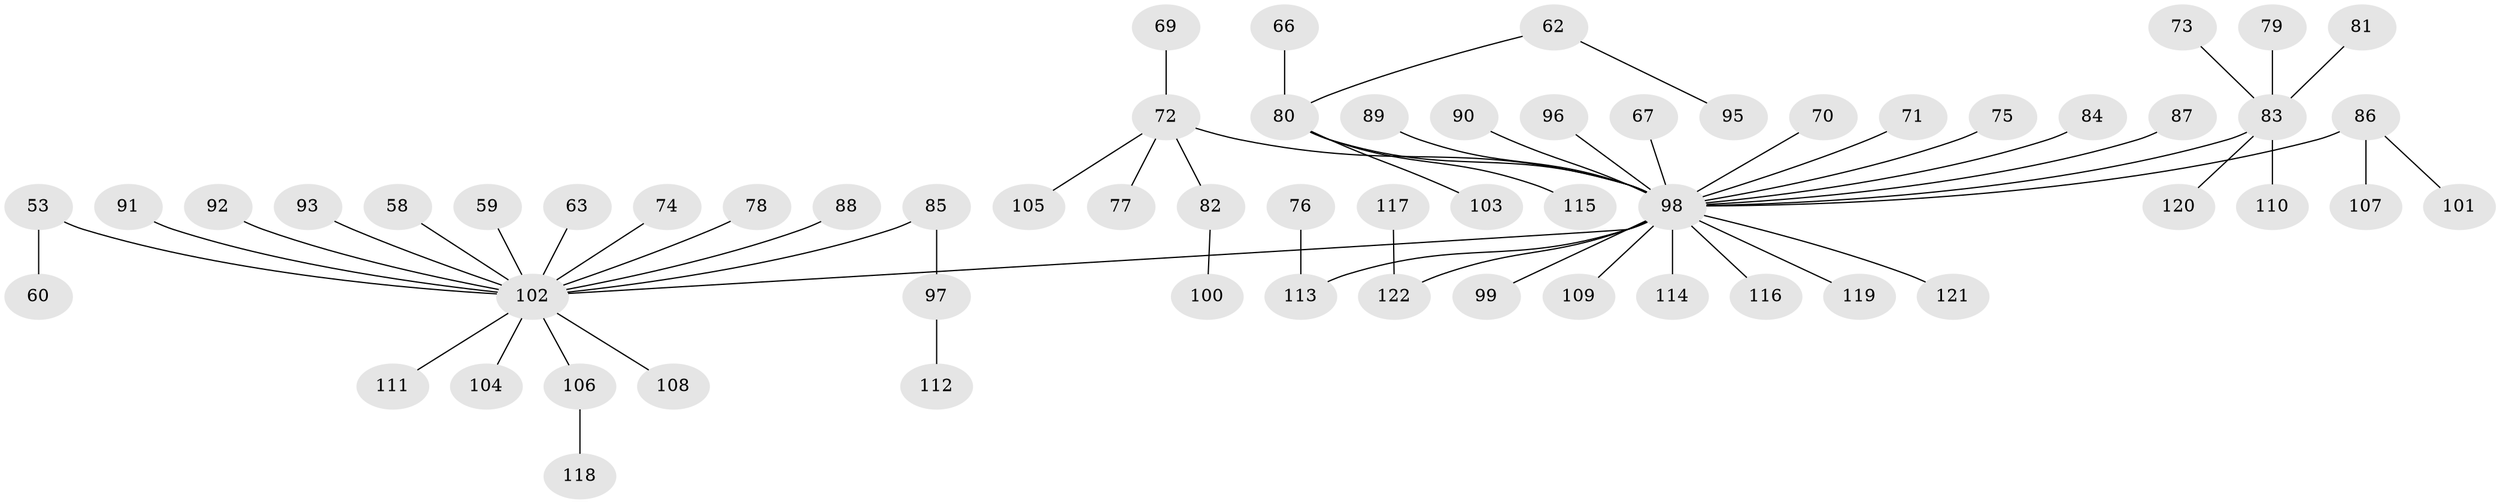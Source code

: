 // original degree distribution, {9: 0.00819672131147541, 7: 0.01639344262295082, 3: 0.1721311475409836, 2: 0.19672131147540983, 1: 0.5163934426229508, 4: 0.08196721311475409, 5: 0.00819672131147541}
// Generated by graph-tools (version 1.1) at 2025/56/03/04/25 21:56:55]
// undirected, 61 vertices, 60 edges
graph export_dot {
graph [start="1"]
  node [color=gray90,style=filled];
  53 [super="+8+51+19"];
  58;
  59;
  60;
  62;
  63;
  66;
  67;
  69;
  70;
  71;
  72 [super="+23+50"];
  73;
  74;
  75;
  76;
  77;
  78;
  79;
  80 [super="+36"];
  81;
  82;
  83 [super="+64+55"];
  84;
  85;
  86;
  87;
  88;
  89;
  90;
  91;
  92;
  93;
  95;
  96;
  97;
  98 [super="+65+40+42+37+38+46+41+52+68+61+56"];
  99;
  100;
  101;
  102 [super="+5+11+35+14+39+28+17+32+44+45+47+57"];
  103;
  104;
  105;
  106;
  107;
  108;
  109;
  110;
  111;
  112;
  113 [super="+49"];
  114;
  115;
  116;
  117;
  118;
  119;
  120;
  121;
  122 [super="+94"];
  53 -- 60;
  53 -- 102;
  58 -- 102;
  59 -- 102;
  62 -- 95;
  62 -- 80;
  63 -- 102;
  66 -- 80;
  67 -- 98;
  69 -- 72;
  70 -- 98;
  71 -- 98;
  72 -- 77;
  72 -- 105;
  72 -- 98;
  72 -- 82;
  73 -- 83;
  74 -- 102;
  75 -- 98;
  76 -- 113;
  78 -- 102;
  79 -- 83;
  80 -- 103;
  80 -- 115;
  80 -- 98;
  81 -- 83;
  82 -- 100;
  83 -- 98;
  83 -- 120;
  83 -- 110;
  84 -- 98;
  85 -- 97;
  85 -- 102;
  86 -- 101;
  86 -- 107;
  86 -- 98;
  87 -- 98;
  88 -- 102;
  89 -- 98;
  90 -- 98;
  91 -- 102;
  92 -- 102;
  93 -- 102;
  96 -- 98;
  97 -- 112;
  98 -- 121;
  98 -- 119;
  98 -- 102;
  98 -- 109;
  98 -- 113;
  98 -- 114;
  98 -- 122;
  98 -- 99;
  98 -- 116;
  102 -- 111;
  102 -- 104;
  102 -- 106;
  102 -- 108;
  106 -- 118;
  117 -- 122;
}
